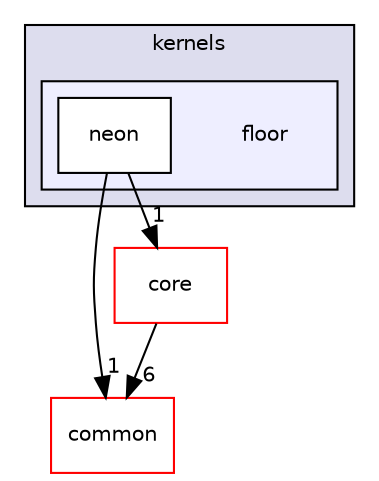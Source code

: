 digraph "src/cpu/kernels/floor" {
  compound=true
  node [ fontsize="10", fontname="Helvetica"];
  edge [ labelfontsize="10", labelfontname="Helvetica"];
  subgraph clusterdir_1de7bcbbdec2bf3559cb3c688662d4f5 {
    graph [ bgcolor="#ddddee", pencolor="black", label="kernels" fontname="Helvetica", fontsize="10", URL="dir_1de7bcbbdec2bf3559cb3c688662d4f5.xhtml"]
  subgraph clusterdir_f2a2ae29374f719f815ce79f64ee0ad0 {
    graph [ bgcolor="#eeeeff", pencolor="black", label="" URL="dir_f2a2ae29374f719f815ce79f64ee0ad0.xhtml"];
    dir_f2a2ae29374f719f815ce79f64ee0ad0 [shape=plaintext label="floor"];
  dir_f09dc3d010a382b7318d64a70d6ac204 [shape=box label="neon" fillcolor="white" style="filled" URL="dir_f09dc3d010a382b7318d64a70d6ac204.xhtml"];
  }
  }
  dir_fdedb0aba14d44ce9d99bc100e026e6a [shape=box label="common" fillcolor="white" style="filled" color="red" URL="dir_fdedb0aba14d44ce9d99bc100e026e6a.xhtml"];
  dir_aebb8dcc11953d78e620bbef0b9e2183 [shape=box label="core" fillcolor="white" style="filled" color="red" URL="dir_aebb8dcc11953d78e620bbef0b9e2183.xhtml"];
  dir_f09dc3d010a382b7318d64a70d6ac204->dir_aebb8dcc11953d78e620bbef0b9e2183 [headlabel="1", labeldistance=1.5 headhref="dir_000443_000017.xhtml"];
  dir_f09dc3d010a382b7318d64a70d6ac204->dir_fdedb0aba14d44ce9d99bc100e026e6a [headlabel="1", labeldistance=1.5 headhref="dir_000443_000016.xhtml"];
  dir_aebb8dcc11953d78e620bbef0b9e2183->dir_fdedb0aba14d44ce9d99bc100e026e6a [headlabel="6", labeldistance=1.5 headhref="dir_000017_000016.xhtml"];
}
